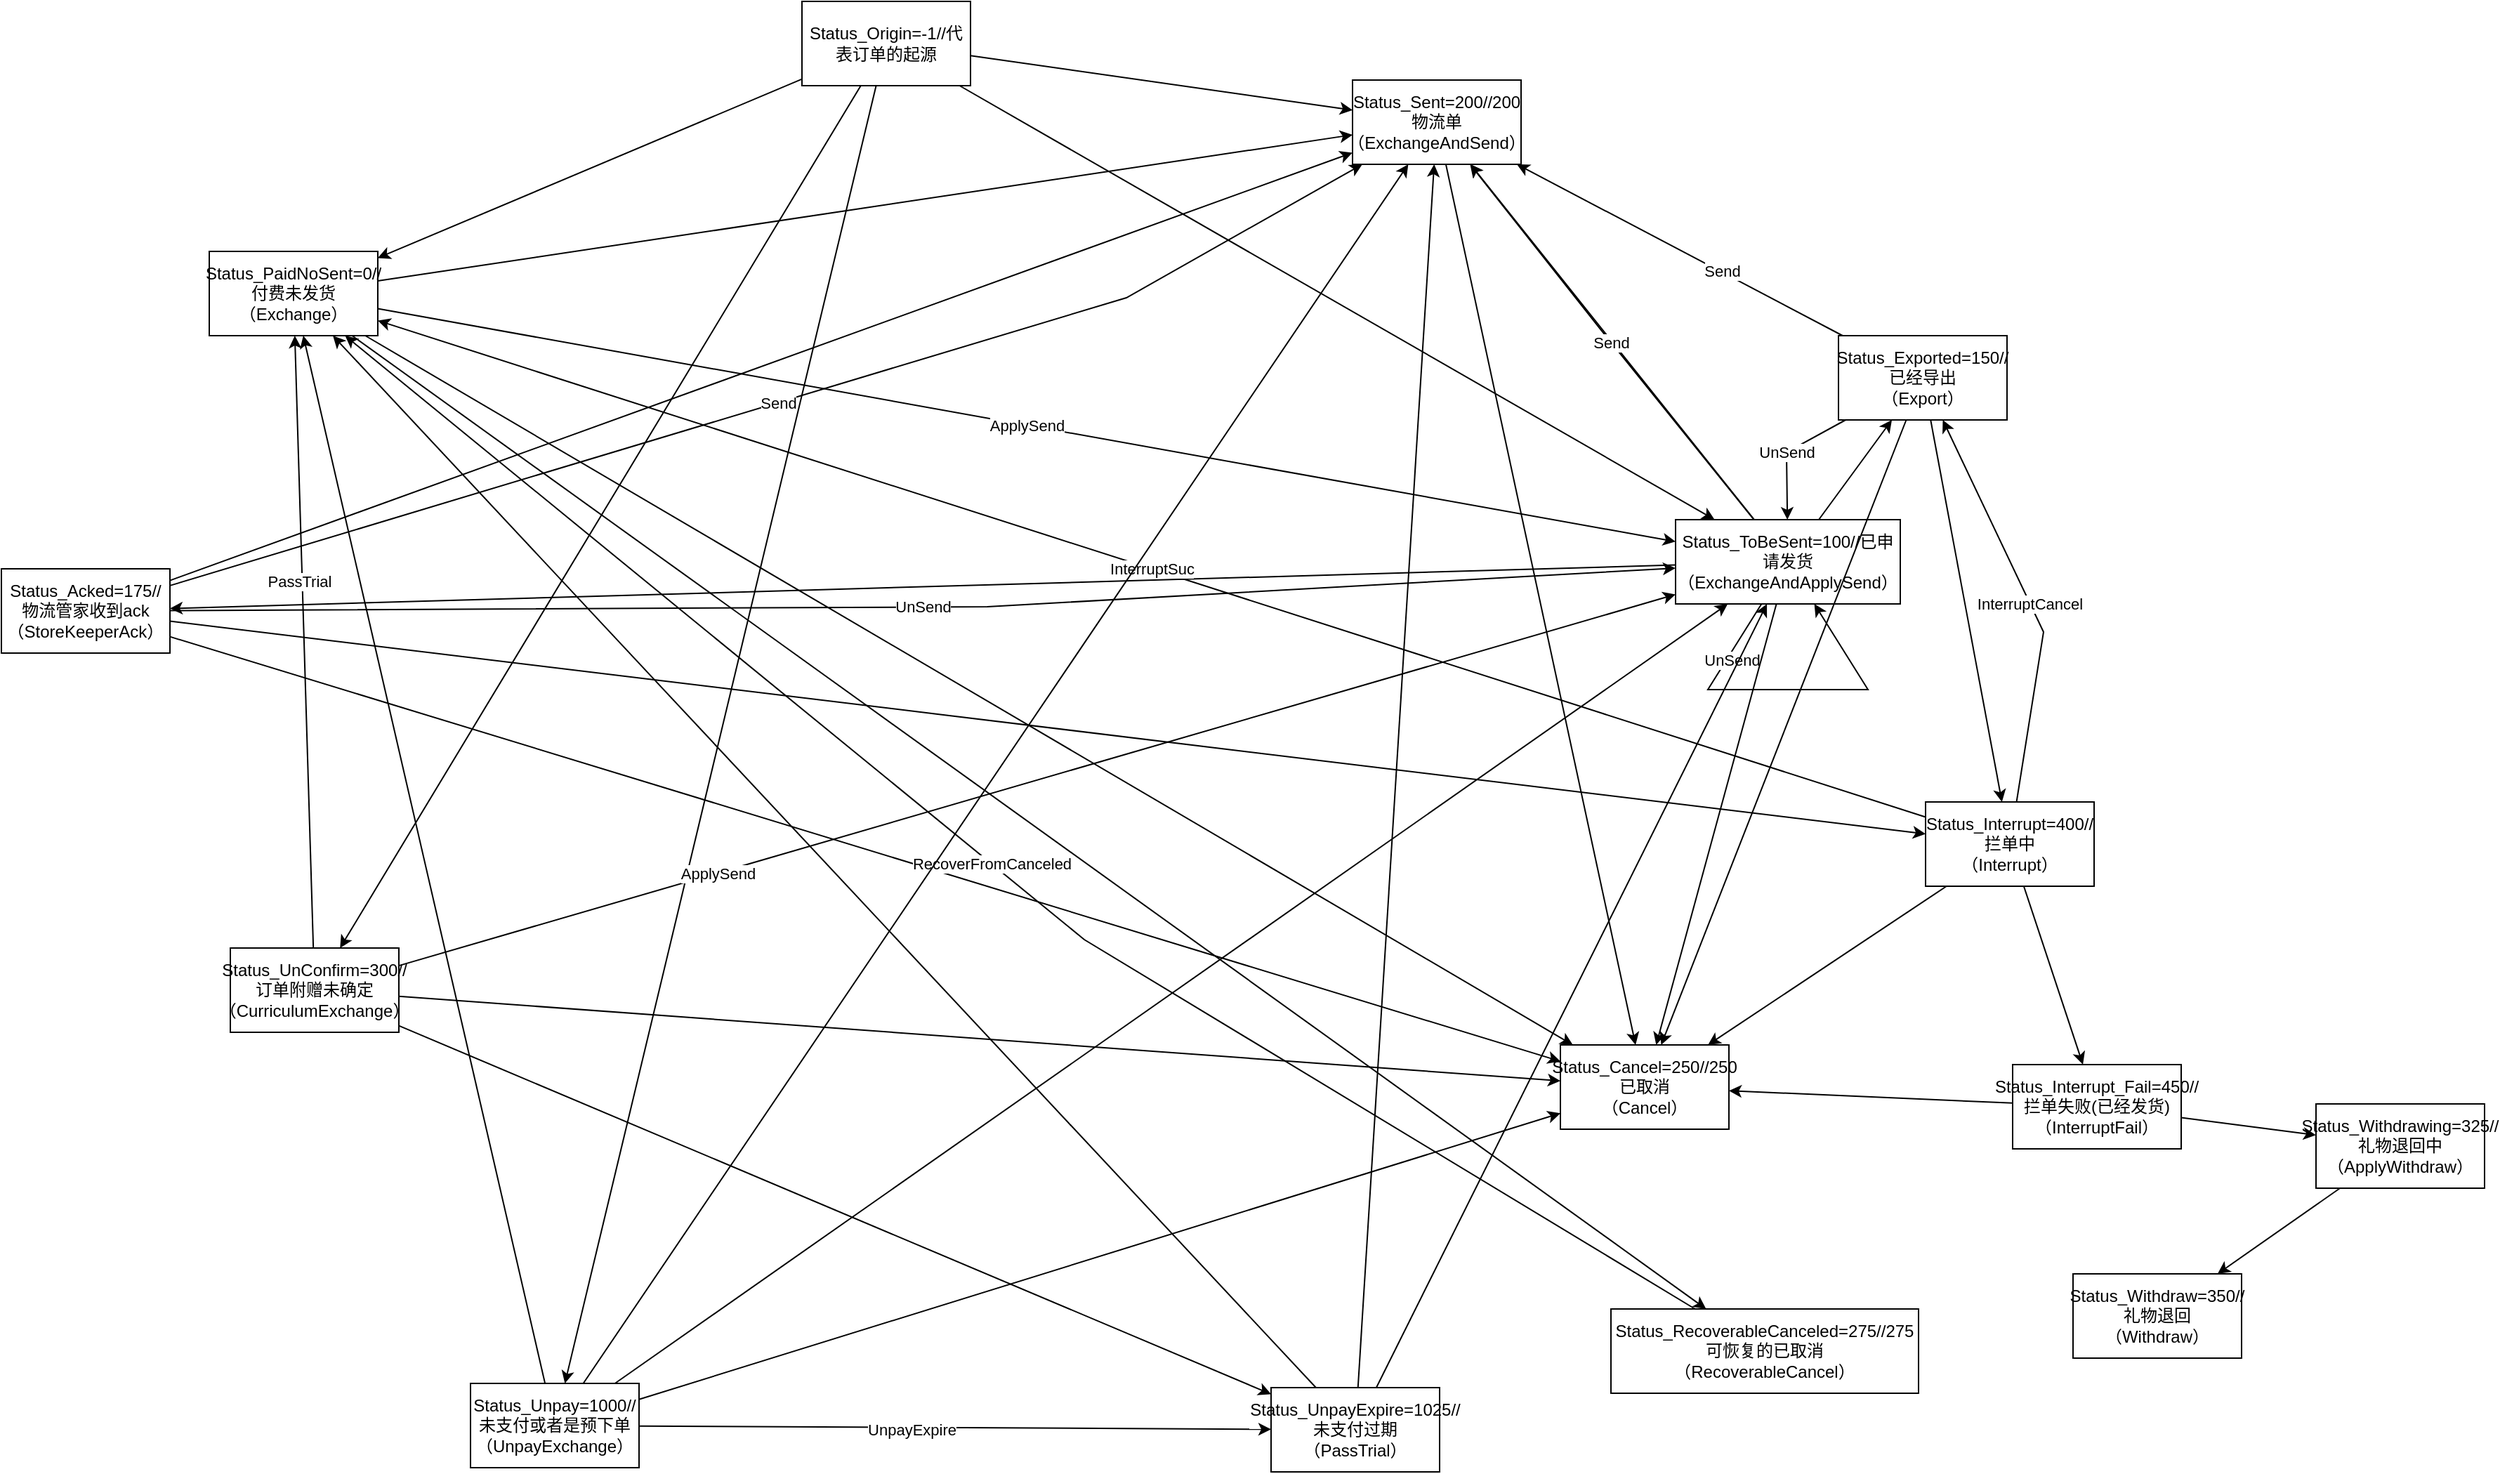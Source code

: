 <mxfile version="20.8.3" type="github">
  <diagram id="fdzkevVaRtoIEABEt7VL" name="第 1 页">
    <mxGraphModel dx="1754" dy="1021" grid="0" gridSize="10" guides="1" tooltips="1" connect="1" arrows="1" fold="1" page="0" pageScale="1" pageWidth="827" pageHeight="1169" math="0" shadow="0">
      <root>
        <mxCell id="0" />
        <mxCell id="1" parent="0" />
        <mxCell id="ceMc0I4QSkiQqL9lnHnG-19" style="rounded=0;orthogonalLoop=1;jettySize=auto;html=1;" edge="1" parent="1" source="ceMc0I4QSkiQqL9lnHnG-2" target="ceMc0I4QSkiQqL9lnHnG-3">
          <mxGeometry relative="1" as="geometry" />
        </mxCell>
        <mxCell id="ceMc0I4QSkiQqL9lnHnG-23" style="rounded=0;orthogonalLoop=1;jettySize=auto;html=1;" edge="1" parent="1" source="ceMc0I4QSkiQqL9lnHnG-2" target="ceMc0I4QSkiQqL9lnHnG-4">
          <mxGeometry relative="1" as="geometry" />
        </mxCell>
        <mxCell id="ceMc0I4QSkiQqL9lnHnG-27" style="edgeStyle=none;rounded=0;orthogonalLoop=1;jettySize=auto;html=1;" edge="1" parent="1" source="ceMc0I4QSkiQqL9lnHnG-2" target="ceMc0I4QSkiQqL9lnHnG-7">
          <mxGeometry relative="1" as="geometry" />
        </mxCell>
        <mxCell id="ceMc0I4QSkiQqL9lnHnG-32" style="edgeStyle=none;rounded=0;orthogonalLoop=1;jettySize=auto;html=1;" edge="1" parent="1" source="ceMc0I4QSkiQqL9lnHnG-2" target="ceMc0I4QSkiQqL9lnHnG-17">
          <mxGeometry relative="1" as="geometry" />
        </mxCell>
        <mxCell id="ceMc0I4QSkiQqL9lnHnG-33" style="edgeStyle=none;rounded=0;orthogonalLoop=1;jettySize=auto;html=1;" edge="1" parent="1" source="ceMc0I4QSkiQqL9lnHnG-2" target="ceMc0I4QSkiQqL9lnHnG-11">
          <mxGeometry relative="1" as="geometry" />
        </mxCell>
        <mxCell id="ceMc0I4QSkiQqL9lnHnG-2" value="Status_Origin=-1//代表订单的起源" style="whiteSpace=wrap;html=1;" vertex="1" parent="1">
          <mxGeometry x="489" y="-210" width="120" height="60" as="geometry" />
        </mxCell>
        <mxCell id="ceMc0I4QSkiQqL9lnHnG-28" style="edgeStyle=none;rounded=0;orthogonalLoop=1;jettySize=auto;html=1;" edge="1" parent="1" source="ceMc0I4QSkiQqL9lnHnG-3" target="ceMc0I4QSkiQqL9lnHnG-7">
          <mxGeometry relative="1" as="geometry" />
        </mxCell>
        <mxCell id="ceMc0I4QSkiQqL9lnHnG-38" value="&lt;span style=&quot;font-size: 11px;&quot;&gt;ApplySend&lt;/span&gt;" style="edgeStyle=none;rounded=0;orthogonalLoop=1;jettySize=auto;html=1;" edge="1" parent="1" source="ceMc0I4QSkiQqL9lnHnG-3" target="ceMc0I4QSkiQqL9lnHnG-4">
          <mxGeometry relative="1" as="geometry" />
        </mxCell>
        <mxCell id="ceMc0I4QSkiQqL9lnHnG-52" style="edgeStyle=none;rounded=0;orthogonalLoop=1;jettySize=auto;html=1;" edge="1" parent="1" source="ceMc0I4QSkiQqL9lnHnG-3" target="ceMc0I4QSkiQqL9lnHnG-9">
          <mxGeometry relative="1" as="geometry" />
        </mxCell>
        <mxCell id="ceMc0I4QSkiQqL9lnHnG-70" style="edgeStyle=none;rounded=0;orthogonalLoop=1;jettySize=auto;html=1;" edge="1" parent="1" source="ceMc0I4QSkiQqL9lnHnG-3" target="ceMc0I4QSkiQqL9lnHnG-10">
          <mxGeometry relative="1" as="geometry" />
        </mxCell>
        <mxCell id="ceMc0I4QSkiQqL9lnHnG-3" value="Status_PaidNoSent=0//付费未发货&lt;br&gt;（Exchange）" style="whiteSpace=wrap;html=1;" vertex="1" parent="1">
          <mxGeometry x="67" y="-32" width="120" height="60" as="geometry" />
        </mxCell>
        <mxCell id="ceMc0I4QSkiQqL9lnHnG-26" style="edgeStyle=none;rounded=0;orthogonalLoop=1;jettySize=auto;html=1;" edge="1" parent="1" source="ceMc0I4QSkiQqL9lnHnG-4" target="ceMc0I4QSkiQqL9lnHnG-7">
          <mxGeometry relative="1" as="geometry" />
        </mxCell>
        <mxCell id="ceMc0I4QSkiQqL9lnHnG-41" style="edgeStyle=none;rounded=0;orthogonalLoop=1;jettySize=auto;html=1;" edge="1" parent="1" source="ceMc0I4QSkiQqL9lnHnG-4" target="ceMc0I4QSkiQqL9lnHnG-5">
          <mxGeometry relative="1" as="geometry" />
        </mxCell>
        <mxCell id="ceMc0I4QSkiQqL9lnHnG-42" style="edgeStyle=none;rounded=0;orthogonalLoop=1;jettySize=auto;html=1;" edge="1" parent="1" source="ceMc0I4QSkiQqL9lnHnG-4" target="ceMc0I4QSkiQqL9lnHnG-6">
          <mxGeometry relative="1" as="geometry" />
        </mxCell>
        <mxCell id="ceMc0I4QSkiQqL9lnHnG-46" value="&lt;span style=&quot;font-size: 11px;&quot;&gt;Send&lt;/span&gt;" style="edgeStyle=none;rounded=0;orthogonalLoop=1;jettySize=auto;html=1;" edge="1" parent="1" source="ceMc0I4QSkiQqL9lnHnG-4" target="ceMc0I4QSkiQqL9lnHnG-7">
          <mxGeometry relative="1" as="geometry">
            <Array as="points">
              <mxPoint x="1058" y="24" />
            </Array>
          </mxGeometry>
        </mxCell>
        <mxCell id="ceMc0I4QSkiQqL9lnHnG-49" style="edgeStyle=none;rounded=0;orthogonalLoop=1;jettySize=auto;html=1;" edge="1" parent="1" source="ceMc0I4QSkiQqL9lnHnG-4" target="ceMc0I4QSkiQqL9lnHnG-4">
          <mxGeometry relative="1" as="geometry">
            <mxPoint x="1191" y="310.5" as="targetPoint" />
            <Array as="points">
              <mxPoint x="1134" y="280" />
            </Array>
          </mxGeometry>
        </mxCell>
        <mxCell id="ceMc0I4QSkiQqL9lnHnG-50" value="UnSend" style="edgeLabel;html=1;align=center;verticalAlign=middle;resizable=0;points=[];" vertex="1" connectable="0" parent="ceMc0I4QSkiQqL9lnHnG-49">
          <mxGeometry x="-0.656" y="3" relative="1" as="geometry">
            <mxPoint as="offset" />
          </mxGeometry>
        </mxCell>
        <mxCell id="ceMc0I4QSkiQqL9lnHnG-51" style="edgeStyle=none;rounded=0;orthogonalLoop=1;jettySize=auto;html=1;" edge="1" parent="1" source="ceMc0I4QSkiQqL9lnHnG-4" target="ceMc0I4QSkiQqL9lnHnG-9">
          <mxGeometry relative="1" as="geometry" />
        </mxCell>
        <mxCell id="ceMc0I4QSkiQqL9lnHnG-4" value="Status_ToBeSent=100//已申请发货&lt;br&gt;（ExchangeAndApplySend）" style="whiteSpace=wrap;html=1;" vertex="1" parent="1">
          <mxGeometry x="1111" y="159" width="160" height="60" as="geometry" />
        </mxCell>
        <mxCell id="ceMc0I4QSkiQqL9lnHnG-43" style="edgeStyle=none;rounded=0;orthogonalLoop=1;jettySize=auto;html=1;" edge="1" parent="1" source="ceMc0I4QSkiQqL9lnHnG-5" target="ceMc0I4QSkiQqL9lnHnG-7">
          <mxGeometry relative="1" as="geometry" />
        </mxCell>
        <mxCell id="ceMc0I4QSkiQqL9lnHnG-44" value="Send" style="edgeLabel;html=1;align=center;verticalAlign=middle;resizable=0;points=[];" vertex="1" connectable="0" parent="ceMc0I4QSkiQqL9lnHnG-43">
          <mxGeometry x="-0.247" y="-1" relative="1" as="geometry">
            <mxPoint as="offset" />
          </mxGeometry>
        </mxCell>
        <mxCell id="ceMc0I4QSkiQqL9lnHnG-47" value="&lt;span style=&quot;font-size: 11px;&quot;&gt;UnSend&lt;/span&gt;" style="edgeStyle=none;rounded=0;orthogonalLoop=1;jettySize=auto;html=1;" edge="1" parent="1" source="ceMc0I4QSkiQqL9lnHnG-5" target="ceMc0I4QSkiQqL9lnHnG-4">
          <mxGeometry relative="1" as="geometry">
            <Array as="points">
              <mxPoint x="1190" y="111" />
            </Array>
          </mxGeometry>
        </mxCell>
        <mxCell id="ceMc0I4QSkiQqL9lnHnG-58" style="edgeStyle=none;rounded=0;orthogonalLoop=1;jettySize=auto;html=1;" edge="1" parent="1" source="ceMc0I4QSkiQqL9lnHnG-5" target="ceMc0I4QSkiQqL9lnHnG-9">
          <mxGeometry relative="1" as="geometry" />
        </mxCell>
        <mxCell id="ceMc0I4QSkiQqL9lnHnG-60" style="edgeStyle=none;rounded=0;orthogonalLoop=1;jettySize=auto;html=1;" edge="1" parent="1" source="ceMc0I4QSkiQqL9lnHnG-5" target="ceMc0I4QSkiQqL9lnHnG-15">
          <mxGeometry relative="1" as="geometry" />
        </mxCell>
        <mxCell id="ceMc0I4QSkiQqL9lnHnG-5" value="&lt;div&gt;Status_Exported=150//已经导出&lt;/div&gt;&lt;div&gt;（Export）&lt;/div&gt;" style="whiteSpace=wrap;html=1;" vertex="1" parent="1">
          <mxGeometry x="1227" y="28" width="120" height="60" as="geometry" />
        </mxCell>
        <mxCell id="ceMc0I4QSkiQqL9lnHnG-31" style="edgeStyle=none;rounded=0;orthogonalLoop=1;jettySize=auto;html=1;" edge="1" parent="1" source="ceMc0I4QSkiQqL9lnHnG-6" target="ceMc0I4QSkiQqL9lnHnG-7">
          <mxGeometry relative="1" as="geometry" />
        </mxCell>
        <mxCell id="ceMc0I4QSkiQqL9lnHnG-45" value="&lt;span style=&quot;font-size: 11px;&quot;&gt;Send&lt;/span&gt;" style="edgeStyle=none;rounded=0;orthogonalLoop=1;jettySize=auto;html=1;" edge="1" parent="1" source="ceMc0I4QSkiQqL9lnHnG-6" target="ceMc0I4QSkiQqL9lnHnG-7">
          <mxGeometry relative="1" as="geometry">
            <Array as="points">
              <mxPoint x="720" y="1" />
            </Array>
          </mxGeometry>
        </mxCell>
        <mxCell id="ceMc0I4QSkiQqL9lnHnG-48" value="&lt;span style=&quot;font-size: 11px;&quot;&gt;UnSend&lt;/span&gt;" style="edgeStyle=none;rounded=0;orthogonalLoop=1;jettySize=auto;html=1;" edge="1" parent="1" source="ceMc0I4QSkiQqL9lnHnG-6" target="ceMc0I4QSkiQqL9lnHnG-4">
          <mxGeometry relative="1" as="geometry">
            <Array as="points">
              <mxPoint x="621" y="221" />
            </Array>
          </mxGeometry>
        </mxCell>
        <mxCell id="ceMc0I4QSkiQqL9lnHnG-59" style="edgeStyle=none;rounded=0;orthogonalLoop=1;jettySize=auto;html=1;" edge="1" parent="1" source="ceMc0I4QSkiQqL9lnHnG-6" target="ceMc0I4QSkiQqL9lnHnG-9">
          <mxGeometry relative="1" as="geometry" />
        </mxCell>
        <mxCell id="ceMc0I4QSkiQqL9lnHnG-61" style="edgeStyle=none;rounded=0;orthogonalLoop=1;jettySize=auto;html=1;" edge="1" parent="1" source="ceMc0I4QSkiQqL9lnHnG-6" target="ceMc0I4QSkiQqL9lnHnG-15">
          <mxGeometry relative="1" as="geometry" />
        </mxCell>
        <mxCell id="ceMc0I4QSkiQqL9lnHnG-6" value="Status_Acked=175//物流管家收到ack&lt;br&gt;（StoreKeeperAck）" style="whiteSpace=wrap;html=1;" vertex="1" parent="1">
          <mxGeometry x="-81" y="194" width="120" height="60" as="geometry" />
        </mxCell>
        <mxCell id="ceMc0I4QSkiQqL9lnHnG-55" style="edgeStyle=none;rounded=0;orthogonalLoop=1;jettySize=auto;html=1;" edge="1" parent="1" source="ceMc0I4QSkiQqL9lnHnG-7" target="ceMc0I4QSkiQqL9lnHnG-9">
          <mxGeometry relative="1" as="geometry" />
        </mxCell>
        <mxCell id="ceMc0I4QSkiQqL9lnHnG-7" value="Status_Sent=200//200物流单&lt;br&gt;（ExchangeAndSend）" style="whiteSpace=wrap;html=1;" vertex="1" parent="1">
          <mxGeometry x="881" y="-154" width="120" height="60" as="geometry" />
        </mxCell>
        <mxCell id="ceMc0I4QSkiQqL9lnHnG-9" value="Status_Cancel=250//250已取消&lt;br&gt;（Cancel）" style="whiteSpace=wrap;html=1;" vertex="1" parent="1">
          <mxGeometry x="1029" y="533" width="120" height="60" as="geometry" />
        </mxCell>
        <mxCell id="ceMc0I4QSkiQqL9lnHnG-71" value="&lt;span style=&quot;font-size: 11px;&quot;&gt;RecoverFromCanceled&lt;/span&gt;" style="edgeStyle=none;rounded=0;orthogonalLoop=1;jettySize=auto;html=1;" edge="1" parent="1" source="ceMc0I4QSkiQqL9lnHnG-10" target="ceMc0I4QSkiQqL9lnHnG-3">
          <mxGeometry relative="1" as="geometry">
            <Array as="points">
              <mxPoint x="690" y="458" />
            </Array>
          </mxGeometry>
        </mxCell>
        <mxCell id="ceMc0I4QSkiQqL9lnHnG-10" value="Status_RecoverableCanceled=275//275可恢复的已取消&lt;br&gt;（RecoverableCancel）" style="whiteSpace=wrap;html=1;" vertex="1" parent="1">
          <mxGeometry x="1065" y="721" width="219" height="60" as="geometry" />
        </mxCell>
        <mxCell id="ceMc0I4QSkiQqL9lnHnG-34" style="edgeStyle=none;rounded=0;orthogonalLoop=1;jettySize=auto;html=1;" edge="1" parent="1" source="ceMc0I4QSkiQqL9lnHnG-11" target="ceMc0I4QSkiQqL9lnHnG-3">
          <mxGeometry relative="1" as="geometry" />
        </mxCell>
        <mxCell id="ceMc0I4QSkiQqL9lnHnG-35" value="PassTrial" style="edgeLabel;html=1;align=center;verticalAlign=middle;resizable=0;points=[];" vertex="1" connectable="0" parent="ceMc0I4QSkiQqL9lnHnG-34">
          <mxGeometry x="0.198" y="2" relative="1" as="geometry">
            <mxPoint as="offset" />
          </mxGeometry>
        </mxCell>
        <mxCell id="ceMc0I4QSkiQqL9lnHnG-37" style="edgeStyle=none;rounded=0;orthogonalLoop=1;jettySize=auto;html=1;" edge="1" parent="1" source="ceMc0I4QSkiQqL9lnHnG-11" target="ceMc0I4QSkiQqL9lnHnG-18">
          <mxGeometry relative="1" as="geometry" />
        </mxCell>
        <mxCell id="ceMc0I4QSkiQqL9lnHnG-39" style="edgeStyle=none;rounded=0;orthogonalLoop=1;jettySize=auto;html=1;" edge="1" parent="1" source="ceMc0I4QSkiQqL9lnHnG-11" target="ceMc0I4QSkiQqL9lnHnG-4">
          <mxGeometry relative="1" as="geometry" />
        </mxCell>
        <mxCell id="ceMc0I4QSkiQqL9lnHnG-40" value="ApplySend" style="edgeLabel;html=1;align=center;verticalAlign=middle;resizable=0;points=[];" vertex="1" connectable="0" parent="ceMc0I4QSkiQqL9lnHnG-39">
          <mxGeometry x="-0.501" relative="1" as="geometry">
            <mxPoint as="offset" />
          </mxGeometry>
        </mxCell>
        <mxCell id="ceMc0I4QSkiQqL9lnHnG-54" style="edgeStyle=none;rounded=0;orthogonalLoop=1;jettySize=auto;html=1;" edge="1" parent="1" source="ceMc0I4QSkiQqL9lnHnG-11" target="ceMc0I4QSkiQqL9lnHnG-9">
          <mxGeometry relative="1" as="geometry" />
        </mxCell>
        <mxCell id="ceMc0I4QSkiQqL9lnHnG-11" value="Status_UnConfirm=300//订单附赠未确定&lt;br&gt;（CurriculumExchange）" style="whiteSpace=wrap;html=1;" vertex="1" parent="1">
          <mxGeometry x="82" y="464" width="120" height="60" as="geometry" />
        </mxCell>
        <mxCell id="ceMc0I4QSkiQqL9lnHnG-69" style="edgeStyle=none;rounded=0;orthogonalLoop=1;jettySize=auto;html=1;" edge="1" parent="1" source="ceMc0I4QSkiQqL9lnHnG-13" target="ceMc0I4QSkiQqL9lnHnG-14">
          <mxGeometry relative="1" as="geometry" />
        </mxCell>
        <mxCell id="ceMc0I4QSkiQqL9lnHnG-13" value="Status_Withdrawing=325//礼物退回中&lt;br&gt;（ApplyWithdraw）" style="whiteSpace=wrap;html=1;" vertex="1" parent="1">
          <mxGeometry x="1567" y="575" width="120" height="60" as="geometry" />
        </mxCell>
        <mxCell id="ceMc0I4QSkiQqL9lnHnG-14" value="Status_Withdraw=350//礼物退回&lt;br&gt;（Withdraw）" style="whiteSpace=wrap;html=1;" vertex="1" parent="1">
          <mxGeometry x="1394" y="696" width="120" height="60" as="geometry" />
        </mxCell>
        <mxCell id="ceMc0I4QSkiQqL9lnHnG-56" style="edgeStyle=none;rounded=0;orthogonalLoop=1;jettySize=auto;html=1;" edge="1" parent="1" source="ceMc0I4QSkiQqL9lnHnG-15" target="ceMc0I4QSkiQqL9lnHnG-9">
          <mxGeometry relative="1" as="geometry" />
        </mxCell>
        <mxCell id="ceMc0I4QSkiQqL9lnHnG-62" value="&lt;span style=&quot;font-size: 11px;&quot;&gt;InterruptCancel&lt;/span&gt;" style="edgeStyle=none;rounded=0;orthogonalLoop=1;jettySize=auto;html=1;" edge="1" parent="1" source="ceMc0I4QSkiQqL9lnHnG-15" target="ceMc0I4QSkiQqL9lnHnG-5">
          <mxGeometry relative="1" as="geometry">
            <Array as="points">
              <mxPoint x="1373" y="239" />
            </Array>
          </mxGeometry>
        </mxCell>
        <mxCell id="ceMc0I4QSkiQqL9lnHnG-63" value="&lt;span style=&quot;font-size: 11px;&quot;&gt;InterruptSuc&lt;/span&gt;" style="edgeStyle=none;rounded=0;orthogonalLoop=1;jettySize=auto;html=1;" edge="1" parent="1" source="ceMc0I4QSkiQqL9lnHnG-15" target="ceMc0I4QSkiQqL9lnHnG-3">
          <mxGeometry relative="1" as="geometry" />
        </mxCell>
        <mxCell id="ceMc0I4QSkiQqL9lnHnG-64" style="edgeStyle=none;rounded=0;orthogonalLoop=1;jettySize=auto;html=1;" edge="1" parent="1" source="ceMc0I4QSkiQqL9lnHnG-15" target="ceMc0I4QSkiQqL9lnHnG-16">
          <mxGeometry relative="1" as="geometry" />
        </mxCell>
        <mxCell id="ceMc0I4QSkiQqL9lnHnG-15" value="Status_Interrupt=400//拦单中&lt;br&gt;（Interrupt）" style="whiteSpace=wrap;html=1;" vertex="1" parent="1">
          <mxGeometry x="1289" y="360" width="120" height="60" as="geometry" />
        </mxCell>
        <mxCell id="ceMc0I4QSkiQqL9lnHnG-57" style="edgeStyle=none;rounded=0;orthogonalLoop=1;jettySize=auto;html=1;" edge="1" parent="1" source="ceMc0I4QSkiQqL9lnHnG-16" target="ceMc0I4QSkiQqL9lnHnG-9">
          <mxGeometry relative="1" as="geometry" />
        </mxCell>
        <mxCell id="ceMc0I4QSkiQqL9lnHnG-66" style="edgeStyle=none;rounded=0;orthogonalLoop=1;jettySize=auto;html=1;" edge="1" parent="1" source="ceMc0I4QSkiQqL9lnHnG-16" target="ceMc0I4QSkiQqL9lnHnG-13">
          <mxGeometry relative="1" as="geometry" />
        </mxCell>
        <mxCell id="ceMc0I4QSkiQqL9lnHnG-16" value="Status_Interrupt_Fail=450//拦单失败(已经发货)&lt;br&gt;（InterruptFail）" style="whiteSpace=wrap;html=1;" vertex="1" parent="1">
          <mxGeometry x="1351" y="547" width="120" height="60" as="geometry" />
        </mxCell>
        <mxCell id="ceMc0I4QSkiQqL9lnHnG-20" style="rounded=0;orthogonalLoop=1;jettySize=auto;html=1;" edge="1" parent="1" source="ceMc0I4QSkiQqL9lnHnG-17" target="ceMc0I4QSkiQqL9lnHnG-3">
          <mxGeometry relative="1" as="geometry" />
        </mxCell>
        <mxCell id="ceMc0I4QSkiQqL9lnHnG-24" style="rounded=0;orthogonalLoop=1;jettySize=auto;html=1;" edge="1" parent="1" source="ceMc0I4QSkiQqL9lnHnG-17" target="ceMc0I4QSkiQqL9lnHnG-4">
          <mxGeometry relative="1" as="geometry" />
        </mxCell>
        <mxCell id="ceMc0I4QSkiQqL9lnHnG-29" style="edgeStyle=none;rounded=0;orthogonalLoop=1;jettySize=auto;html=1;" edge="1" parent="1" source="ceMc0I4QSkiQqL9lnHnG-17" target="ceMc0I4QSkiQqL9lnHnG-7">
          <mxGeometry relative="1" as="geometry" />
        </mxCell>
        <mxCell id="ceMc0I4QSkiQqL9lnHnG-53" style="edgeStyle=none;rounded=0;orthogonalLoop=1;jettySize=auto;html=1;" edge="1" parent="1" source="ceMc0I4QSkiQqL9lnHnG-17" target="ceMc0I4QSkiQqL9lnHnG-9">
          <mxGeometry relative="1" as="geometry" />
        </mxCell>
        <mxCell id="ceMc0I4QSkiQqL9lnHnG-72" style="edgeStyle=none;rounded=0;orthogonalLoop=1;jettySize=auto;html=1;" edge="1" parent="1" source="ceMc0I4QSkiQqL9lnHnG-17" target="ceMc0I4QSkiQqL9lnHnG-18">
          <mxGeometry relative="1" as="geometry" />
        </mxCell>
        <mxCell id="ceMc0I4QSkiQqL9lnHnG-73" value="UnpayExpire" style="edgeLabel;html=1;align=center;verticalAlign=middle;resizable=0;points=[];" vertex="1" connectable="0" parent="ceMc0I4QSkiQqL9lnHnG-72">
          <mxGeometry x="-0.14" y="-1" relative="1" as="geometry">
            <mxPoint as="offset" />
          </mxGeometry>
        </mxCell>
        <mxCell id="ceMc0I4QSkiQqL9lnHnG-17" value="Status_Unpay=1000//未支付或者是预下单&lt;br&gt;（UnpayExchange）" style="whiteSpace=wrap;html=1;" vertex="1" parent="1">
          <mxGeometry x="253" y="774" width="120" height="60" as="geometry" />
        </mxCell>
        <mxCell id="ceMc0I4QSkiQqL9lnHnG-21" style="rounded=0;orthogonalLoop=1;jettySize=auto;html=1;" edge="1" parent="1" source="ceMc0I4QSkiQqL9lnHnG-18" target="ceMc0I4QSkiQqL9lnHnG-3">
          <mxGeometry relative="1" as="geometry" />
        </mxCell>
        <mxCell id="ceMc0I4QSkiQqL9lnHnG-25" style="edgeStyle=none;rounded=0;orthogonalLoop=1;jettySize=auto;html=1;" edge="1" parent="1" source="ceMc0I4QSkiQqL9lnHnG-18" target="ceMc0I4QSkiQqL9lnHnG-4">
          <mxGeometry relative="1" as="geometry" />
        </mxCell>
        <mxCell id="ceMc0I4QSkiQqL9lnHnG-30" style="edgeStyle=none;rounded=0;orthogonalLoop=1;jettySize=auto;html=1;" edge="1" parent="1" source="ceMc0I4QSkiQqL9lnHnG-18" target="ceMc0I4QSkiQqL9lnHnG-7">
          <mxGeometry relative="1" as="geometry" />
        </mxCell>
        <mxCell id="ceMc0I4QSkiQqL9lnHnG-18" value="Status_UnpayExpire=1025//未支付过期&lt;br&gt;（PassTrial）" style="whiteSpace=wrap;html=1;" vertex="1" parent="1">
          <mxGeometry x="823" y="777" width="120" height="60" as="geometry" />
        </mxCell>
      </root>
    </mxGraphModel>
  </diagram>
</mxfile>
